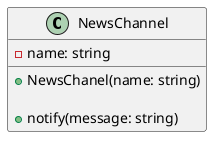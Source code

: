 @startuml Observer-Part-1

class NewsChannel{

    - name: string

    + NewsChanel(name: string)

    + notify(message: string)


}


@enduml